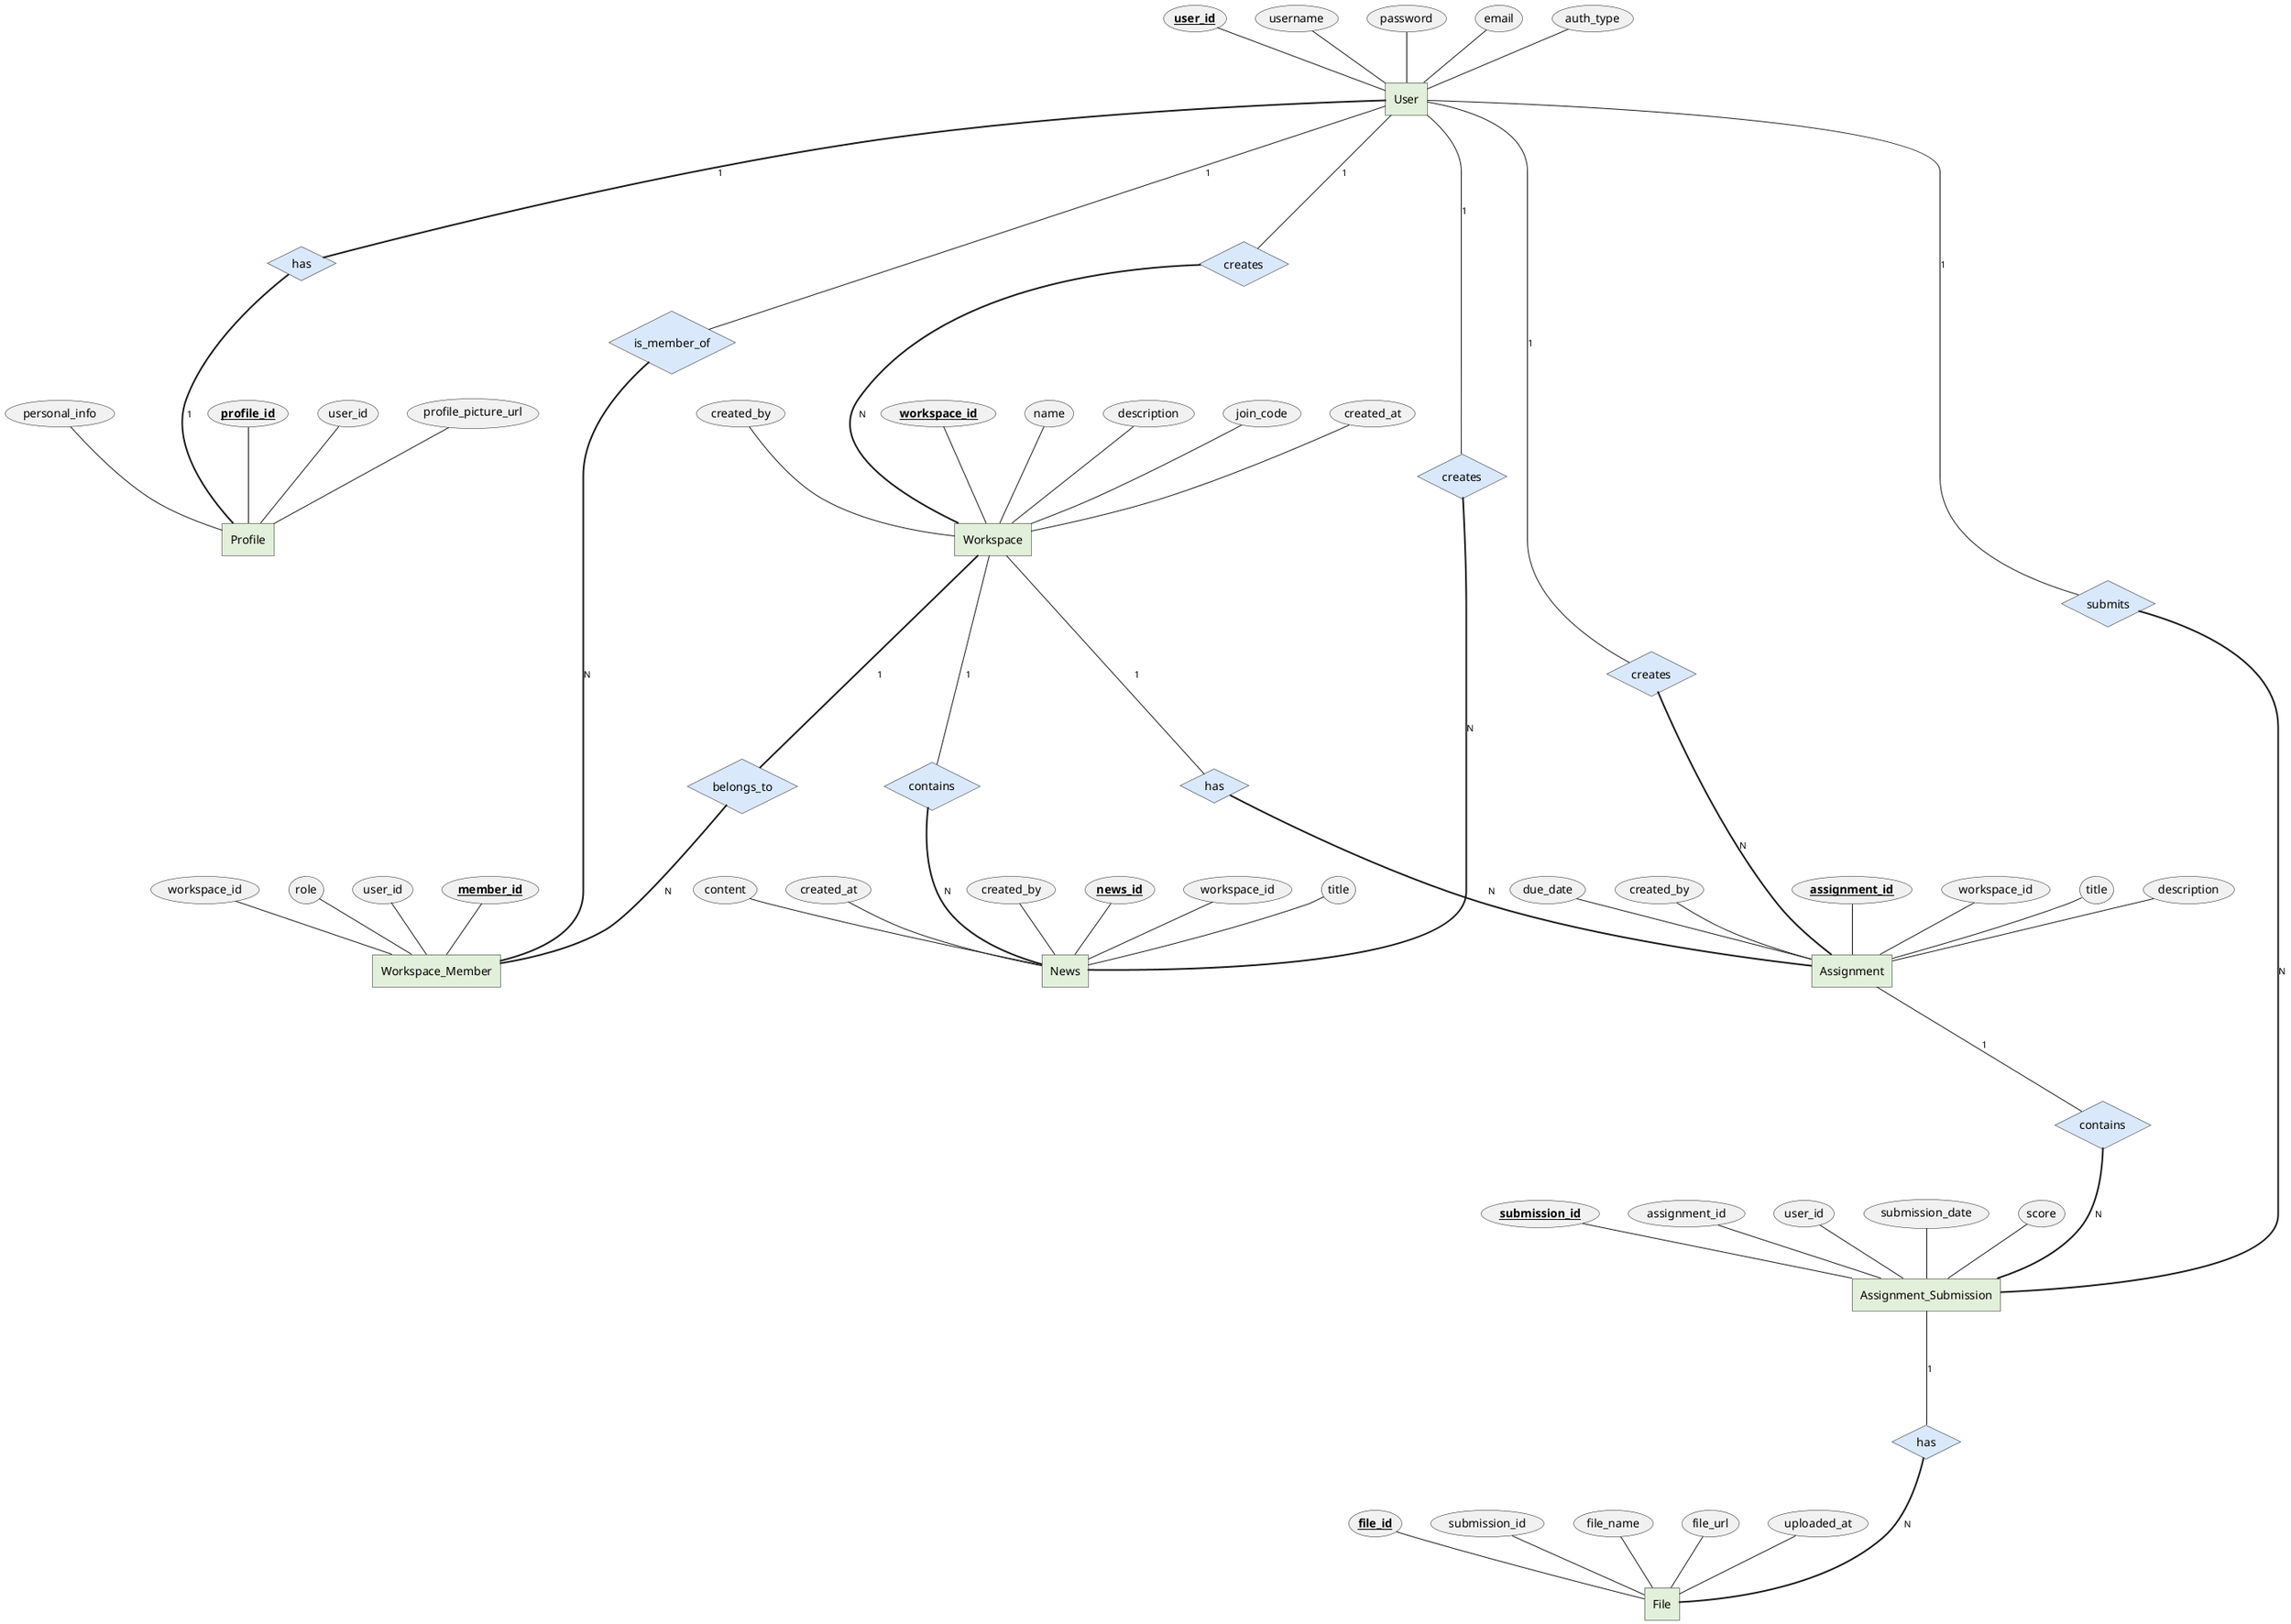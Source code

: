 @startchen classroom_system

<style>
.entity {
  BackGroundColor #E2EFDA
  FontColor black
}
.relationship {
  BackGroundColor #DAE8FC
  FontColor black
}
.key {
  FontStyle bold
  TextDecoration underline
}
</style>

entity "User" as USER <<entity>> {
  "user_id" as UserID <<key>>
  username
  password
  email
  auth_type
}

entity "Profile" as PROFILE <<entity>> {
  "profile_id" as ProfileID <<key>>
  "user_id" as UserIDFK <<foreign key to User>>
  profile_picture_url
  personal_info
}

entity "Workspace" as WORKSPACE <<entity>> {
  "workspace_id" as WorkspaceID <<key>>
  name
  description
  join_code
  created_at
  "created_by" as CreatedByFK <<foreign key to User>>
}

entity "Workspace_Member" as WORKSPACE_MEMBER <<entity>> {
  "member_id" as MemberID <<key>>
  "user_id" as UserIDFK <<foreign key to User>>
  "workspace_id" as WorkspaceIDFK <<foreign key to Workspace>>
  role
}

entity "News" as NEWS <<entity>> {
  "news_id" as NewsID <<key>>
  "workspace_id" as WorkspaceIDFK <<foreign key to Workspace>>
  title
  content
  created_at
  "created_by" as CreatedByFK <<foreign key to User>>
}

entity "Assignment" as ASSIGNMENT <<entity>> {
  "assignment_id" as AssignmentID <<key>>
  "workspace_id" as WorkspaceIDFK <<foreign key to Workspace>>
  title
  description
  due_date
  "created_by" as CreatedByFK <<foreign key to User>>
}

entity "Assignment_Submission" as ASSIGNMENT_SUBMISSION <<entity>> {
  "submission_id" as SubmissionID <<key>>
  "assignment_id" as AssignmentIDFK <<foreign key to Assignment>>
  "user_id" as UserIDFK <<foreign key to User>>
  submission_date
  score
}

entity "File" as FILE <<entity>> {
  "file_id" as FileID <<key>>
  "submission_id" as SubmissionIDFK <<foreign key to Assignment_Submission>>
  file_name
  file_url
  uploaded_at
}

relationship "has" as HAS_PROFILE <<relationship>> {
}
USER =1= HAS_PROFILE
HAS_PROFILE =1= PROFILE

relationship "is_member_of" as IS_MEMBER <<relationship>> {
}
USER -1- IS_MEMBER
IS_MEMBER =N= WORKSPACE_MEMBER

relationship "belongs_to" as BELONGS_TO <<relationship>> {
}
WORKSPACE =1= BELONGS_TO
BELONGS_TO =N= WORKSPACE_MEMBER

relationship "contains" as CONTAINS_NEWS <<relationship>> {
}
WORKSPACE -1- CONTAINS_NEWS
CONTAINS_NEWS =N= NEWS

relationship "has" as HAS_ASSIGNMENT <<relationship>> {
}
WORKSPACE -1- HAS_ASSIGNMENT
HAS_ASSIGNMENT =N= ASSIGNMENT

relationship "submits" as SUBMITS <<relationship>> {
}
USER -1- SUBMITS
SUBMITS =N= ASSIGNMENT_SUBMISSION

relationship "contains" as CONTAINS_SUBMISSION <<relationship>> {
}
ASSIGNMENT -1- CONTAINS_SUBMISSION
CONTAINS_SUBMISSION =N= ASSIGNMENT_SUBMISSION

relationship "has" as HAS_FILE <<relationship>> {
}
ASSIGNMENT_SUBMISSION -1- HAS_FILE
HAS_FILE =N= FILE

relationship "creates" as CREATES <<relationship>> {
}
USER -1- CREATES
CREATES =N= WORKSPACE

relationship "creates" as CREATES_NEWS <<relationship>> {
}
USER -1- CREATES_NEWS
CREATES_NEWS =N= NEWS

relationship "creates" as CREATES_ASSIGNMENT <<relationship>> {
}
USER -1- CREATES_ASSIGNMENT
CREATES_ASSIGNMENT =N= ASSIGNMENT

@endchen